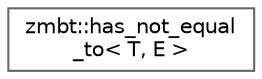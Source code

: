 digraph "Graphical Class Hierarchy"
{
 // LATEX_PDF_SIZE
  bgcolor="transparent";
  edge [fontname=Helvetica,fontsize=10,labelfontname=Helvetica,labelfontsize=10];
  node [fontname=Helvetica,fontsize=10,shape=box,height=0.2,width=0.4];
  rankdir="LR";
  Node0 [id="Node000000",label="zmbt::has_not_equal\l_to\< T, E \>",height=0.2,width=0.4,color="grey40", fillcolor="white", style="filled",URL="$structzmbt_1_1has__not__equal__to.html",tooltip=" "];
}
